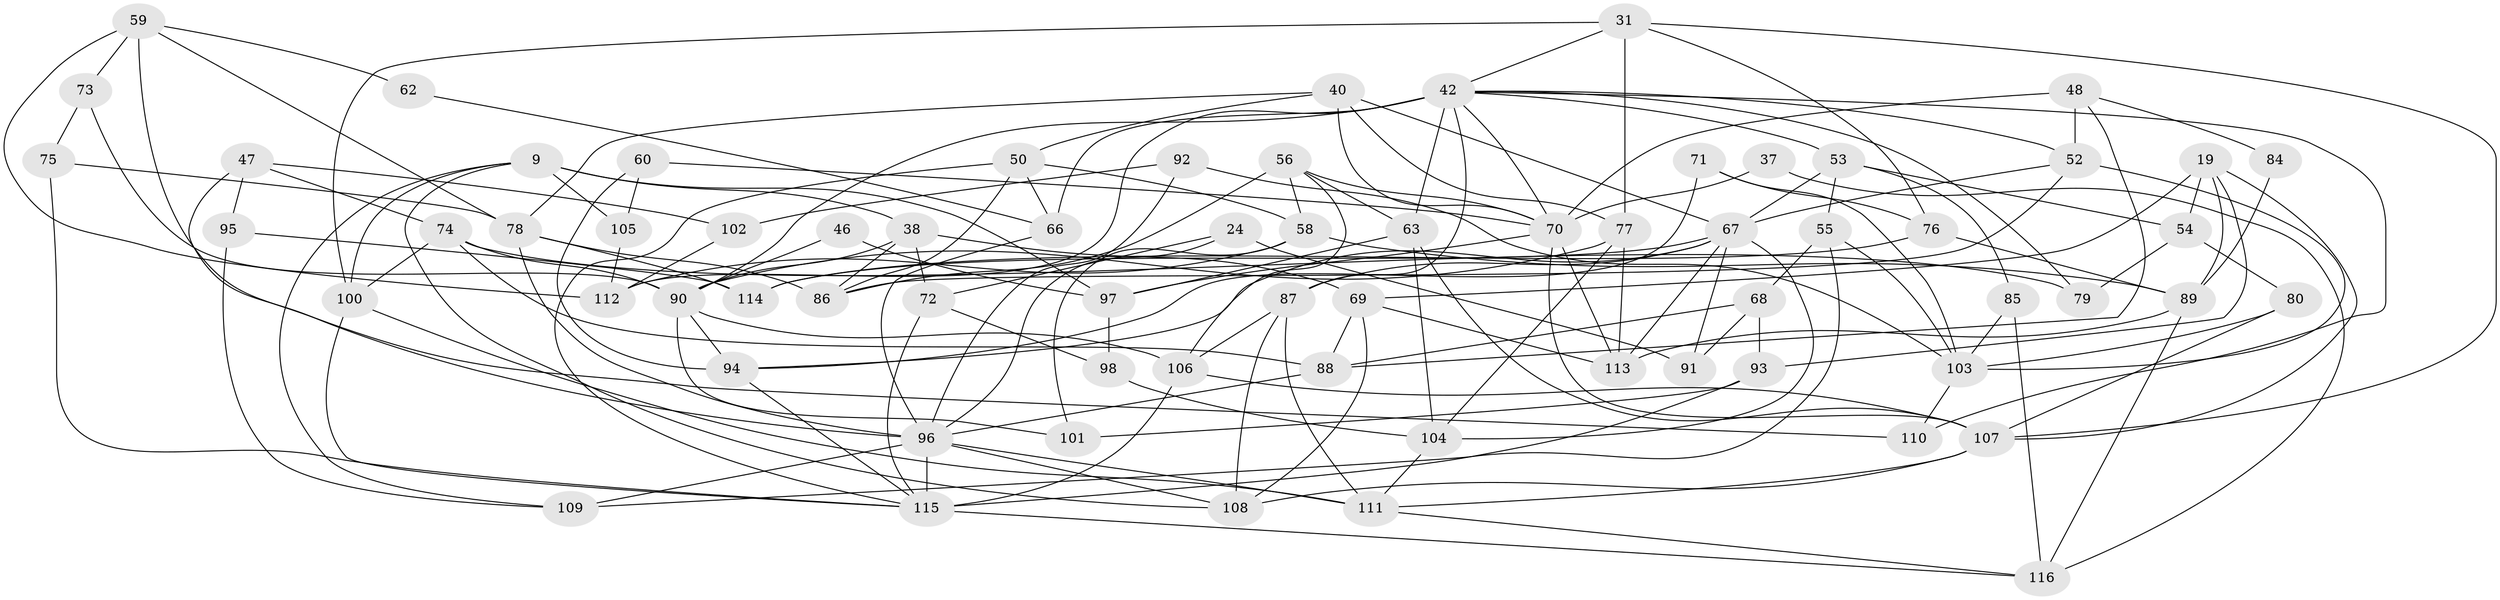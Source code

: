 // original degree distribution, {4: 0.21551724137931033, 3: 0.33620689655172414, 5: 0.23275862068965517, 2: 0.10344827586206896, 7: 0.034482758620689655, 8: 0.02586206896551724, 6: 0.05172413793103448}
// Generated by graph-tools (version 1.1) at 2025/54/03/04/25 21:54:51]
// undirected, 69 vertices, 163 edges
graph export_dot {
graph [start="1"]
  node [color=gray90,style=filled];
  9;
  19;
  24 [super="+23"];
  31;
  37;
  38 [super="+26"];
  40 [super="+22"];
  42 [super="+34"];
  46;
  47;
  48 [super="+10"];
  50;
  52;
  53;
  54 [super="+30"];
  55;
  56;
  58;
  59 [super="+27"];
  60;
  62;
  63 [super="+45"];
  66 [super="+61"];
  67 [super="+32"];
  68;
  69;
  70 [super="+65+28"];
  71;
  72;
  73;
  74;
  75;
  76;
  77;
  78;
  79;
  80 [super="+11"];
  84;
  85;
  86 [super="+36"];
  87 [super="+44+82"];
  88 [super="+16"];
  89 [super="+35"];
  90 [super="+6+17"];
  91;
  92;
  93 [super="+64"];
  94;
  95 [super="+57"];
  96 [super="+43+81+33"];
  97 [super="+83"];
  98 [super="+4"];
  100 [super="+29"];
  101;
  102;
  103 [super="+15"];
  104;
  105;
  106 [super="+99"];
  107 [super="+2"];
  108 [super="+5"];
  109;
  110;
  111 [super="+49"];
  112 [super="+51"];
  113 [super="+39"];
  114;
  115 [super="+18+41"];
  116;
  9 -- 38;
  9 -- 97 [weight=2];
  9 -- 100;
  9 -- 105;
  9 -- 109;
  9 -- 108;
  19 -- 107;
  19 -- 69;
  19 -- 89;
  19 -- 93;
  19 -- 54;
  24 -- 91;
  24 -- 72;
  24 -- 96;
  31 -- 77;
  31 -- 42;
  31 -- 76;
  31 -- 107;
  31 -- 100;
  37 -- 116;
  37 -- 70;
  38 -- 69;
  38 -- 72;
  38 -- 86;
  38 -- 90 [weight=2];
  40 -- 50;
  40 -- 77;
  40 -- 67;
  40 -- 78;
  40 -- 70;
  42 -- 79;
  42 -- 90 [weight=2];
  42 -- 112 [weight=2];
  42 -- 70;
  42 -- 66 [weight=2];
  42 -- 110;
  42 -- 52;
  42 -- 53;
  42 -- 63;
  42 -- 87;
  46 -- 97;
  46 -- 90;
  47 -- 102;
  47 -- 95;
  47 -- 74;
  47 -- 96;
  48 -- 52 [weight=2];
  48 -- 84;
  48 -- 88;
  48 -- 70;
  50 -- 86;
  50 -- 58;
  50 -- 66;
  50 -- 115;
  52 -- 103;
  52 -- 67;
  52 -- 86;
  53 -- 54;
  53 -- 55;
  53 -- 85;
  53 -- 67;
  54 -- 80 [weight=2];
  54 -- 79;
  55 -- 68;
  55 -- 103;
  55 -- 109;
  56 -- 58;
  56 -- 106;
  56 -- 70;
  56 -- 86;
  56 -- 63;
  58 -- 89;
  58 -- 101;
  58 -- 112;
  59 -- 112 [weight=2];
  59 -- 62 [weight=2];
  59 -- 73;
  59 -- 78;
  59 -- 110;
  60 -- 105;
  60 -- 94;
  60 -- 70;
  62 -- 66;
  63 -- 107;
  63 -- 97;
  63 -- 104;
  66 -- 96;
  67 -- 104;
  67 -- 114;
  67 -- 113;
  67 -- 91;
  67 -- 94;
  67 -- 87;
  68 -- 93;
  68 -- 91;
  68 -- 88;
  69 -- 113;
  69 -- 88;
  69 -- 108;
  70 -- 107;
  70 -- 97;
  70 -- 113;
  71 -- 76;
  71 -- 94;
  71 -- 103;
  72 -- 98;
  72 -- 115 [weight=2];
  73 -- 75;
  73 -- 90;
  74 -- 90;
  74 -- 79;
  74 -- 88;
  74 -- 100;
  75 -- 78;
  75 -- 115;
  76 -- 114;
  76 -- 89;
  77 -- 104;
  77 -- 90;
  77 -- 113;
  78 -- 114;
  78 -- 86;
  78 -- 96;
  80 -- 107;
  80 -- 103;
  84 -- 89;
  85 -- 116;
  85 -- 103;
  87 -- 106;
  87 -- 108;
  87 -- 111 [weight=2];
  88 -- 96;
  89 -- 116;
  89 -- 113;
  90 -- 106;
  90 -- 101;
  90 -- 94;
  92 -- 102;
  92 -- 103;
  92 -- 96;
  93 -- 101 [weight=2];
  93 -- 115;
  94 -- 115;
  95 -- 114 [weight=2];
  95 -- 109;
  96 -- 108;
  96 -- 115 [weight=5];
  96 -- 109;
  96 -- 111;
  97 -- 98;
  98 -- 104 [weight=2];
  100 -- 115;
  100 -- 111;
  102 -- 112;
  103 -- 110;
  104 -- 111;
  105 -- 112;
  106 -- 115 [weight=2];
  106 -- 107;
  107 -- 111 [weight=2];
  107 -- 108;
  111 -- 116;
  115 -- 116;
}
